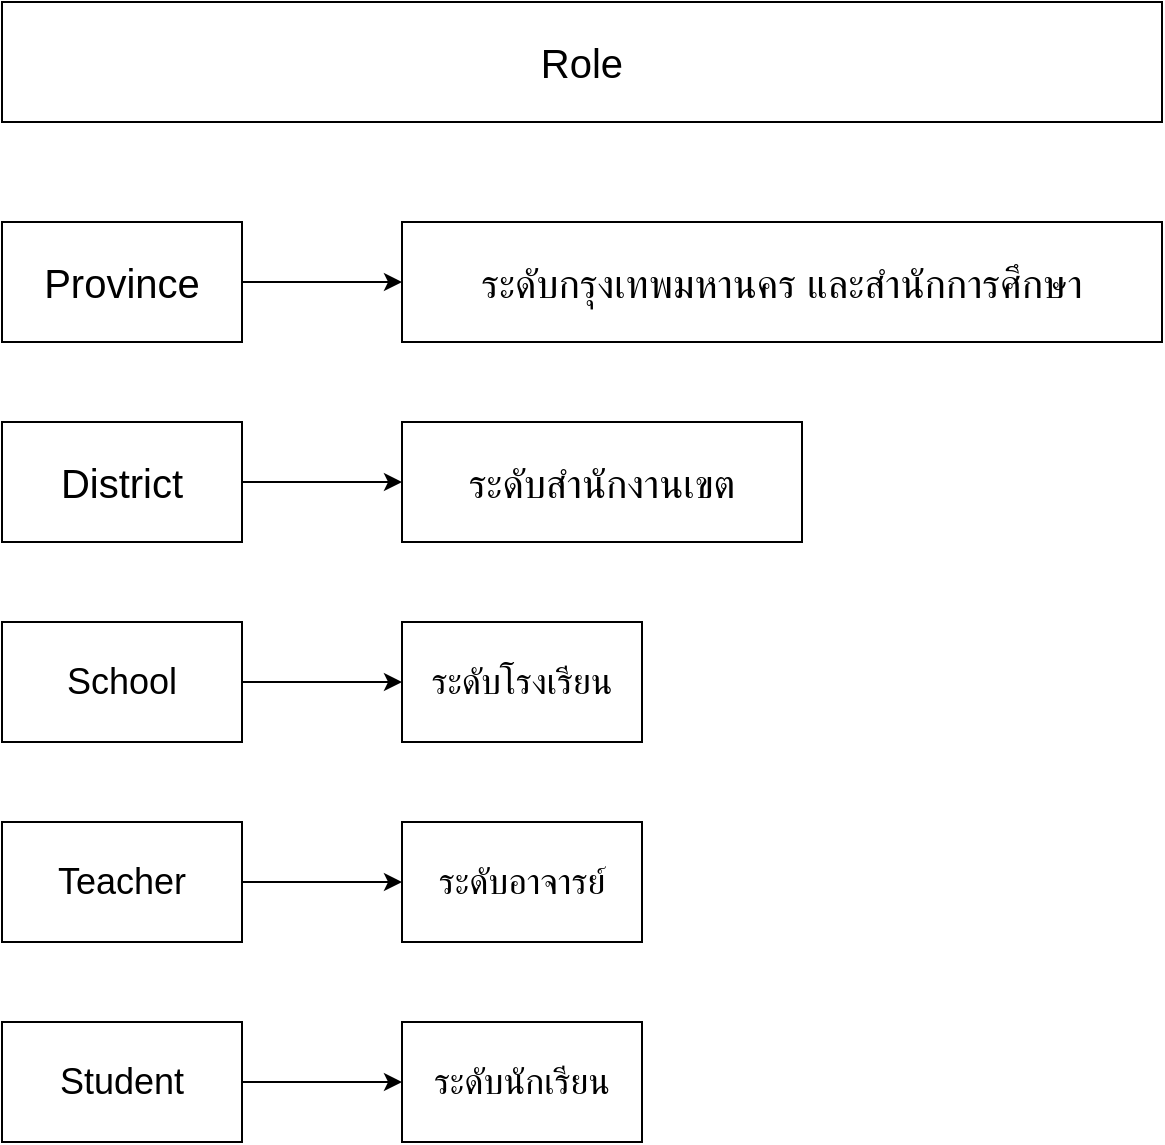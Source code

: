 <mxfile version="24.7.17">
  <diagram name="หน้า-1" id="ZxnItBxDrABQzpABbAtW">
    <mxGraphModel dx="1434" dy="738" grid="1" gridSize="10" guides="1" tooltips="1" connect="1" arrows="1" fold="1" page="1" pageScale="1" pageWidth="827" pageHeight="1169" math="0" shadow="0">
      <root>
        <mxCell id="0" />
        <mxCell id="1" parent="0" />
        <mxCell id="zZXyO9KnFLRhv8u2p3xe-45" value="" style="edgeStyle=orthogonalEdgeStyle;rounded=0;orthogonalLoop=1;jettySize=auto;html=1;" edge="1" parent="1" source="zZXyO9KnFLRhv8u2p3xe-28" target="zZXyO9KnFLRhv8u2p3xe-44">
          <mxGeometry relative="1" as="geometry" />
        </mxCell>
        <mxCell id="zZXyO9KnFLRhv8u2p3xe-28" value="School" style="rounded=0;whiteSpace=wrap;html=1;fontSize=18;" vertex="1" parent="1">
          <mxGeometry x="110" y="390" width="120" height="60" as="geometry" />
        </mxCell>
        <mxCell id="zZXyO9KnFLRhv8u2p3xe-47" value="" style="edgeStyle=orthogonalEdgeStyle;rounded=0;orthogonalLoop=1;jettySize=auto;html=1;" edge="1" parent="1" source="zZXyO9KnFLRhv8u2p3xe-31" target="zZXyO9KnFLRhv8u2p3xe-46">
          <mxGeometry relative="1" as="geometry" />
        </mxCell>
        <mxCell id="zZXyO9KnFLRhv8u2p3xe-31" value="Teacher" style="rounded=0;whiteSpace=wrap;html=1;fontSize=18;" vertex="1" parent="1">
          <mxGeometry x="110" y="490" width="120" height="60" as="geometry" />
        </mxCell>
        <mxCell id="zZXyO9KnFLRhv8u2p3xe-49" value="" style="edgeStyle=orthogonalEdgeStyle;rounded=0;orthogonalLoop=1;jettySize=auto;html=1;" edge="1" parent="1" source="zZXyO9KnFLRhv8u2p3xe-32" target="zZXyO9KnFLRhv8u2p3xe-48">
          <mxGeometry relative="1" as="geometry" />
        </mxCell>
        <mxCell id="zZXyO9KnFLRhv8u2p3xe-32" value="Student" style="rounded=0;whiteSpace=wrap;html=1;fontSize=18;" vertex="1" parent="1">
          <mxGeometry x="110" y="590" width="120" height="60" as="geometry" />
        </mxCell>
        <mxCell id="zZXyO9KnFLRhv8u2p3xe-43" value="" style="edgeStyle=orthogonalEdgeStyle;rounded=0;orthogonalLoop=1;jettySize=auto;html=1;" edge="1" parent="1" source="zZXyO9KnFLRhv8u2p3xe-38" target="zZXyO9KnFLRhv8u2p3xe-42">
          <mxGeometry relative="1" as="geometry" />
        </mxCell>
        <mxCell id="zZXyO9KnFLRhv8u2p3xe-38" value="&lt;font style=&quot;font-size: 20px;&quot;&gt;District&lt;/font&gt;" style="rounded=0;whiteSpace=wrap;html=1;" vertex="1" parent="1">
          <mxGeometry x="110" y="290" width="120" height="60" as="geometry" />
        </mxCell>
        <mxCell id="zZXyO9KnFLRhv8u2p3xe-41" value="" style="edgeStyle=orthogonalEdgeStyle;rounded=0;orthogonalLoop=1;jettySize=auto;html=1;" edge="1" parent="1" source="zZXyO9KnFLRhv8u2p3xe-39" target="zZXyO9KnFLRhv8u2p3xe-40">
          <mxGeometry relative="1" as="geometry" />
        </mxCell>
        <mxCell id="zZXyO9KnFLRhv8u2p3xe-39" value="&lt;font style=&quot;font-size: 20px;&quot;&gt;Province&lt;/font&gt;" style="rounded=0;whiteSpace=wrap;html=1;" vertex="1" parent="1">
          <mxGeometry x="110" y="190" width="120" height="60" as="geometry" />
        </mxCell>
        <mxCell id="zZXyO9KnFLRhv8u2p3xe-40" value="&lt;span style=&quot;font-size: 20px;&quot;&gt;ระดับกรุงเทพมหานคร และสำนักการศึกษา&lt;/span&gt;" style="rounded=0;whiteSpace=wrap;html=1;" vertex="1" parent="1">
          <mxGeometry x="310" y="190" width="380" height="60" as="geometry" />
        </mxCell>
        <mxCell id="zZXyO9KnFLRhv8u2p3xe-42" value="&lt;font style=&quot;font-size: 20px;&quot;&gt;ระดับสำนักงานเขต&lt;/font&gt;" style="rounded=0;whiteSpace=wrap;html=1;" vertex="1" parent="1">
          <mxGeometry x="310" y="290" width="200" height="60" as="geometry" />
        </mxCell>
        <mxCell id="zZXyO9KnFLRhv8u2p3xe-44" value="ระดับโรงเรียน" style="rounded=0;whiteSpace=wrap;html=1;fontSize=18;" vertex="1" parent="1">
          <mxGeometry x="310" y="390" width="120" height="60" as="geometry" />
        </mxCell>
        <mxCell id="zZXyO9KnFLRhv8u2p3xe-46" value="ระดับอาจารย์" style="rounded=0;whiteSpace=wrap;html=1;fontSize=18;" vertex="1" parent="1">
          <mxGeometry x="310" y="490" width="120" height="60" as="geometry" />
        </mxCell>
        <mxCell id="zZXyO9KnFLRhv8u2p3xe-48" value="ระดับนักเรียน" style="rounded=0;whiteSpace=wrap;html=1;fontSize=18;" vertex="1" parent="1">
          <mxGeometry x="310" y="590" width="120" height="60" as="geometry" />
        </mxCell>
        <mxCell id="zZXyO9KnFLRhv8u2p3xe-50" value="&lt;span style=&quot;font-size: 20px;&quot;&gt;Role&lt;/span&gt;" style="rounded=0;whiteSpace=wrap;html=1;" vertex="1" parent="1">
          <mxGeometry x="110" y="80" width="580" height="60" as="geometry" />
        </mxCell>
      </root>
    </mxGraphModel>
  </diagram>
</mxfile>
